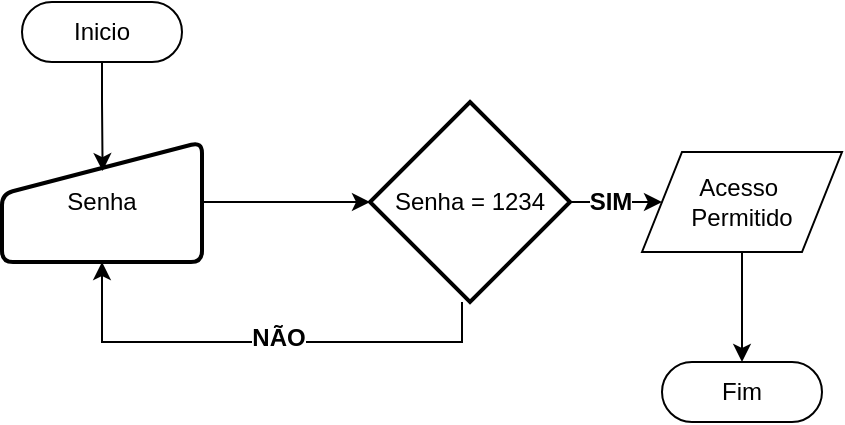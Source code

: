 <mxfile version="26.1.0">
  <diagram name="Página-1" id="hk9uuayvQg8WLJiO81se">
    <mxGraphModel grid="1" page="1" gridSize="10" guides="1" tooltips="1" connect="1" arrows="1" fold="1" pageScale="1" pageWidth="827" pageHeight="1169" math="0" shadow="0">
      <root>
        <mxCell id="0" />
        <mxCell id="1" parent="0" />
        <mxCell id="NeJSfB6n3JprFffbnvdz-12" style="edgeStyle=orthogonalEdgeStyle;rounded=0;orthogonalLoop=1;jettySize=auto;html=1;" edge="1" parent="1" source="NeJSfB6n3JprFffbnvdz-3" target="NeJSfB6n3JprFffbnvdz-4">
          <mxGeometry relative="1" as="geometry" />
        </mxCell>
        <mxCell id="NeJSfB6n3JprFffbnvdz-3" value="Senha" style="html=1;strokeWidth=2;shape=manualInput;whiteSpace=wrap;rounded=1;size=26;arcSize=11;" vertex="1" parent="1">
          <mxGeometry x="204" y="190" width="100" height="60" as="geometry" />
        </mxCell>
        <mxCell id="NeJSfB6n3JprFffbnvdz-7" style="edgeStyle=orthogonalEdgeStyle;rounded=0;orthogonalLoop=1;jettySize=auto;html=1;" edge="1" parent="1" source="NeJSfB6n3JprFffbnvdz-4" target="NeJSfB6n3JprFffbnvdz-6">
          <mxGeometry relative="1" as="geometry" />
        </mxCell>
        <mxCell id="NeJSfB6n3JprFffbnvdz-11" value="&lt;b&gt;&lt;font style=&quot;font-size: 12px;&quot;&gt;SIM&lt;/font&gt;&lt;/b&gt;" style="edgeLabel;html=1;align=center;verticalAlign=middle;resizable=0;points=[];" connectable="0" vertex="1" parent="NeJSfB6n3JprFffbnvdz-7">
          <mxGeometry x="0.023" relative="1" as="geometry">
            <mxPoint as="offset" />
          </mxGeometry>
        </mxCell>
        <mxCell id="NeJSfB6n3JprFffbnvdz-4" value="Senha = 1234" style="strokeWidth=2;html=1;shape=mxgraph.flowchart.decision;whiteSpace=wrap;" vertex="1" parent="1">
          <mxGeometry x="388" y="170" width="100" height="100" as="geometry" />
        </mxCell>
        <mxCell id="NeJSfB6n3JprFffbnvdz-10" style="edgeStyle=orthogonalEdgeStyle;rounded=0;orthogonalLoop=1;jettySize=auto;html=1;" edge="1" parent="1" source="NeJSfB6n3JprFffbnvdz-6" target="NeJSfB6n3JprFffbnvdz-9">
          <mxGeometry relative="1" as="geometry" />
        </mxCell>
        <mxCell id="NeJSfB6n3JprFffbnvdz-6" value="Acesso&amp;nbsp;&lt;br&gt;Permitido" style="shape=parallelogram;perimeter=parallelogramPerimeter;whiteSpace=wrap;html=1;dashed=0;" vertex="1" parent="1">
          <mxGeometry x="524" y="195" width="100" height="50" as="geometry" />
        </mxCell>
        <mxCell id="NeJSfB6n3JprFffbnvdz-9" value="Fim" style="html=1;dashed=0;whiteSpace=wrap;shape=mxgraph.dfd.start" vertex="1" parent="1">
          <mxGeometry x="534" y="300" width="80" height="30" as="geometry" />
        </mxCell>
        <mxCell id="NeJSfB6n3JprFffbnvdz-13" style="edgeStyle=orthogonalEdgeStyle;rounded=0;orthogonalLoop=1;jettySize=auto;html=1;" edge="1" parent="1" source="NeJSfB6n3JprFffbnvdz-4" target="NeJSfB6n3JprFffbnvdz-3">
          <mxGeometry relative="1" as="geometry">
            <Array as="points">
              <mxPoint x="434" y="290" />
              <mxPoint x="254" y="290" />
            </Array>
          </mxGeometry>
        </mxCell>
        <mxCell id="NeJSfB6n3JprFffbnvdz-18" value="&lt;b&gt;&lt;font style=&quot;font-size: 12px;&quot;&gt;NÃO&lt;/font&gt;&lt;/b&gt;" style="edgeLabel;html=1;align=center;verticalAlign=middle;resizable=0;points=[];" connectable="0" vertex="1" parent="NeJSfB6n3JprFffbnvdz-13">
          <mxGeometry x="-0.067" y="-2" relative="1" as="geometry">
            <mxPoint as="offset" />
          </mxGeometry>
        </mxCell>
        <mxCell id="NeJSfB6n3JprFffbnvdz-16" value="Inicio" style="html=1;dashed=0;whiteSpace=wrap;shape=mxgraph.dfd.start" vertex="1" parent="1">
          <mxGeometry x="214" y="120" width="80" height="30" as="geometry" />
        </mxCell>
        <mxCell id="NeJSfB6n3JprFffbnvdz-17" style="edgeStyle=orthogonalEdgeStyle;rounded=0;orthogonalLoop=1;jettySize=auto;html=1;entryX=0.503;entryY=0.242;entryDx=0;entryDy=0;entryPerimeter=0;" edge="1" parent="1" source="NeJSfB6n3JprFffbnvdz-16" target="NeJSfB6n3JprFffbnvdz-3">
          <mxGeometry relative="1" as="geometry" />
        </mxCell>
      </root>
    </mxGraphModel>
  </diagram>
</mxfile>
